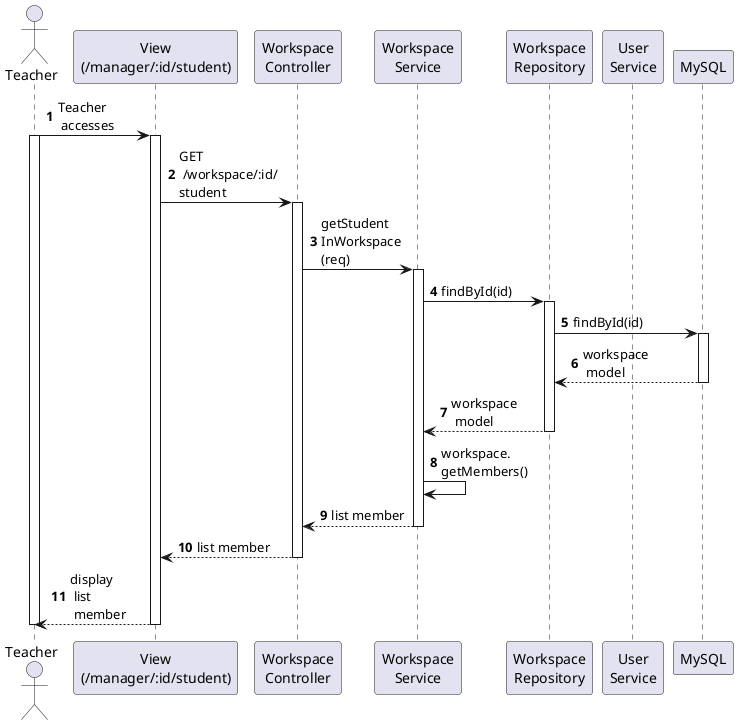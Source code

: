 @startuml
autonumber

actor Teacher as SV
participant "View\n(/manager/:id/student)" as View
participant "Workspace\nController" as Controller
participant "Workspace\nService" as Service
participant "Workspace\nRepository" as Repo
participant "User\nService" as UService
participant "MySQL" as MySQL

SV -> View : Teacher \n accesses
activate SV
activate View
View -> Controller : GET \n /workspace/:id/ \nstudent

activate Controller
Controller -> Service : getStudent\nInWorkspace\n(req)
activate Service
Service -> Repo: findById(id)
activate Repo
Repo -> MySQL: findById(id)
activate MySQL
MySQL --> Repo: workspace \n model
deactivate MySQL
Repo --> Service: workspace \n model
deactivate Repo

Service -> Service: workspace.\ngetMembers()

Service --> Controller : list member
deactivate Service

Controller --> View :  list member
deactivate Controller
View --> SV : display \n list \n member

deactivate View
deactivate SV
@enduml
